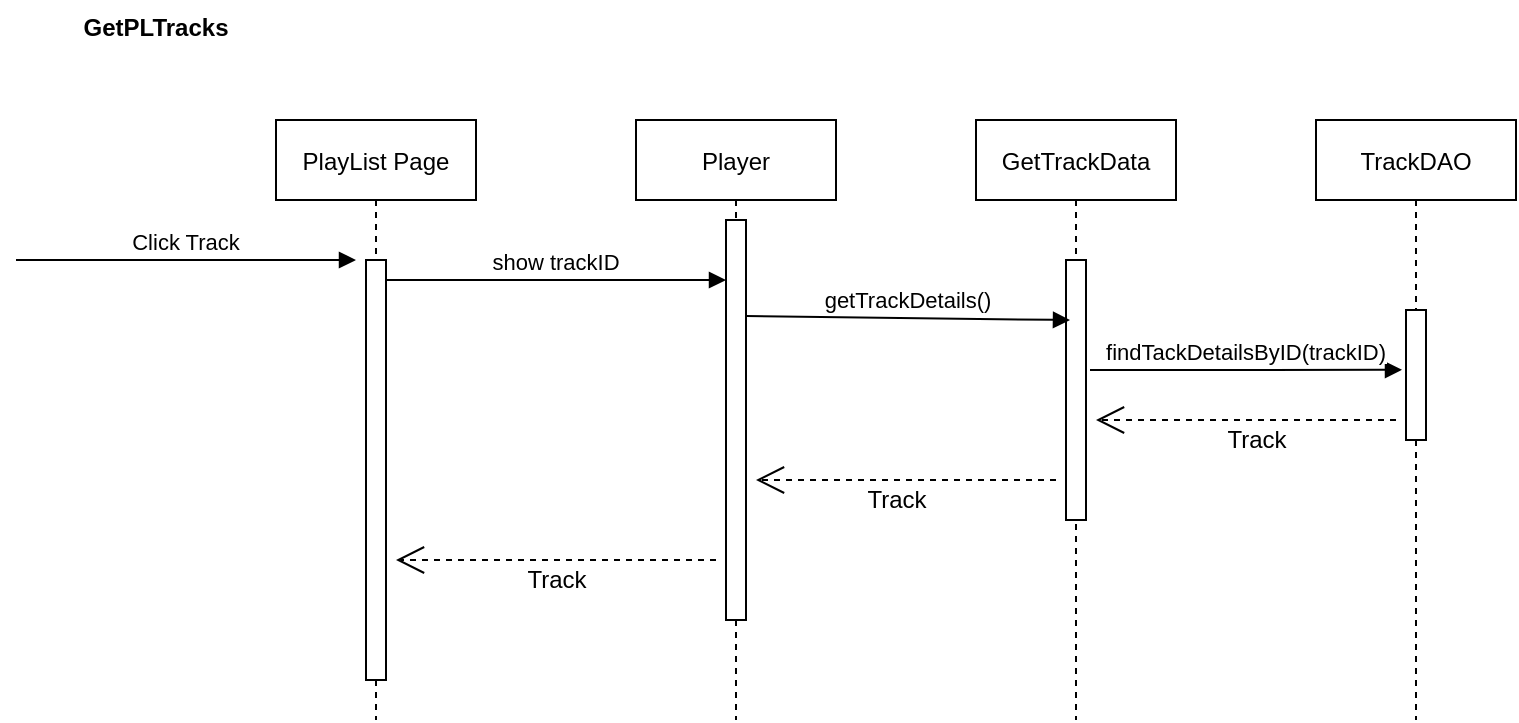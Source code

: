 <mxfile version="14.6.6"><diagram id="E4F5rJtw7npB7aPPq5Ol" name="Page-1"><mxGraphModel dx="1897" dy="488" grid="1" gridSize="10" guides="1" tooltips="1" connect="1" arrows="1" fold="1" page="1" pageScale="1" pageWidth="827" pageHeight="1169" math="0" shadow="0"><root><mxCell id="0"/><mxCell id="1" parent="0"/><mxCell id="H9UwZrE5BHC-aeVco4DP-87" value="GetPLTracks" style="text;align=center;fontStyle=1;verticalAlign=middle;spacingLeft=3;spacingRight=3;strokeColor=none;rotatable=0;points=[[0,0.5],[1,0.5]];portConstraint=eastwest;" vertex="1" parent="1"><mxGeometry x="30" y="30" width="80" height="26" as="geometry"/></mxCell><mxCell id="H9UwZrE5BHC-aeVco4DP-96" value="PlayList Page" style="shape=umlLifeline;perimeter=lifelinePerimeter;container=1;collapsible=0;recursiveResize=0;rounded=0;shadow=0;strokeWidth=1;" vertex="1" parent="1"><mxGeometry x="130" y="90" width="100" height="300" as="geometry"/></mxCell><mxCell id="H9UwZrE5BHC-aeVco4DP-97" value="" style="points=[];perimeter=orthogonalPerimeter;rounded=0;shadow=0;strokeWidth=1;" vertex="1" parent="H9UwZrE5BHC-aeVco4DP-96"><mxGeometry x="45" y="70" width="10" height="210" as="geometry"/></mxCell><mxCell id="H9UwZrE5BHC-aeVco4DP-100" value="Player" style="shape=umlLifeline;perimeter=lifelinePerimeter;container=1;collapsible=0;recursiveResize=0;rounded=0;shadow=0;strokeWidth=1;" vertex="1" parent="1"><mxGeometry x="310" y="90" width="100" height="300" as="geometry"/></mxCell><mxCell id="H9UwZrE5BHC-aeVco4DP-101" value="" style="points=[];perimeter=orthogonalPerimeter;rounded=0;shadow=0;strokeWidth=1;" vertex="1" parent="H9UwZrE5BHC-aeVco4DP-100"><mxGeometry x="45" y="50" width="10" height="200" as="geometry"/></mxCell><mxCell id="H9UwZrE5BHC-aeVco4DP-103" value="show trackID" style="verticalAlign=bottom;endArrow=block;shadow=0;strokeWidth=1;" edge="1" parent="1" source="H9UwZrE5BHC-aeVco4DP-97" target="H9UwZrE5BHC-aeVco4DP-101"><mxGeometry relative="1" as="geometry"><mxPoint x="285" y="170" as="sourcePoint"/><Array as="points"><mxPoint x="250" y="170"/></Array></mxGeometry></mxCell><mxCell id="H9UwZrE5BHC-aeVco4DP-106" value="GetTrackData" style="shape=umlLifeline;perimeter=lifelinePerimeter;container=1;collapsible=0;recursiveResize=0;rounded=0;shadow=0;strokeWidth=1;" vertex="1" parent="1"><mxGeometry x="480" y="90" width="100" height="300" as="geometry"/></mxCell><mxCell id="H9UwZrE5BHC-aeVco4DP-107" value="" style="points=[];perimeter=orthogonalPerimeter;rounded=0;shadow=0;strokeWidth=1;" vertex="1" parent="H9UwZrE5BHC-aeVco4DP-106"><mxGeometry x="45" y="70" width="10" height="130" as="geometry"/></mxCell><mxCell id="H9UwZrE5BHC-aeVco4DP-108" value="TrackDAO" style="shape=umlLifeline;perimeter=lifelinePerimeter;container=1;collapsible=0;recursiveResize=0;rounded=0;shadow=0;strokeWidth=1;" vertex="1" parent="1"><mxGeometry x="650" y="90" width="100" height="300" as="geometry"/></mxCell><mxCell id="H9UwZrE5BHC-aeVco4DP-109" value="" style="points=[];perimeter=orthogonalPerimeter;rounded=0;shadow=0;strokeWidth=1;" vertex="1" parent="H9UwZrE5BHC-aeVco4DP-108"><mxGeometry x="45" y="95" width="10" height="65" as="geometry"/></mxCell><mxCell id="H9UwZrE5BHC-aeVco4DP-118" value="getTrackDetails()" style="verticalAlign=bottom;endArrow=block;shadow=0;strokeWidth=1;entryX=0.2;entryY=0.231;entryDx=0;entryDy=0;entryPerimeter=0;exitX=1;exitY=0.24;exitDx=0;exitDy=0;exitPerimeter=0;" edge="1" parent="1" source="H9UwZrE5BHC-aeVco4DP-101" target="H9UwZrE5BHC-aeVco4DP-107"><mxGeometry relative="1" as="geometry"><mxPoint x="370" y="190" as="sourcePoint"/><mxPoint x="520" y="190" as="targetPoint"/><Array as="points"/></mxGeometry></mxCell><mxCell id="H9UwZrE5BHC-aeVco4DP-119" value="findTackDetailsByID(trackID)" style="verticalAlign=bottom;endArrow=block;shadow=0;strokeWidth=1;entryX=-0.2;entryY=0.46;entryDx=0;entryDy=0;entryPerimeter=0;exitX=1.2;exitY=0.423;exitDx=0;exitDy=0;exitPerimeter=0;" edge="1" parent="1" source="H9UwZrE5BHC-aeVco4DP-107" target="H9UwZrE5BHC-aeVco4DP-109"><mxGeometry relative="1" as="geometry"><mxPoint x="540" y="211" as="sourcePoint"/><mxPoint x="702" y="210" as="targetPoint"/><Array as="points"/></mxGeometry></mxCell><mxCell id="H9UwZrE5BHC-aeVco4DP-120" value="" style="endArrow=open;endSize=12;dashed=1;html=1;" edge="1" parent="1"><mxGeometry width="160" relative="1" as="geometry"><mxPoint x="690" y="240" as="sourcePoint"/><mxPoint x="540" y="240" as="targetPoint"/></mxGeometry></mxCell><mxCell id="H9UwZrE5BHC-aeVco4DP-121" value="" style="endArrow=open;endSize=12;dashed=1;html=1;" edge="1" parent="1"><mxGeometry width="160" relative="1" as="geometry"><mxPoint x="520" y="270" as="sourcePoint"/><mxPoint x="370" y="270" as="targetPoint"/><Array as="points"><mxPoint x="430" y="270"/></Array></mxGeometry></mxCell><mxCell id="H9UwZrE5BHC-aeVco4DP-122" value="" style="endArrow=open;endSize=12;dashed=1;html=1;" edge="1" parent="1"><mxGeometry width="160" relative="1" as="geometry"><mxPoint x="350" y="310" as="sourcePoint"/><mxPoint x="190" y="310" as="targetPoint"/><Array as="points"><mxPoint x="260" y="310"/></Array></mxGeometry></mxCell><mxCell id="H9UwZrE5BHC-aeVco4DP-127" value="Click Track" style="verticalAlign=bottom;endArrow=block;shadow=0;strokeWidth=1;" edge="1" parent="1"><mxGeometry relative="1" as="geometry"><mxPoint y="160" as="sourcePoint"/><mxPoint x="170" y="160" as="targetPoint"/><Array as="points"><mxPoint x="65" y="160"/></Array></mxGeometry></mxCell><mxCell id="H9UwZrE5BHC-aeVco4DP-128" value="Track" style="text;html=1;align=center;verticalAlign=middle;resizable=0;points=[];autosize=1;strokeColor=none;" vertex="1" parent="1"><mxGeometry x="595" y="240" width="50" height="20" as="geometry"/></mxCell><mxCell id="H9UwZrE5BHC-aeVco4DP-129" value="Track" style="text;html=1;align=center;verticalAlign=middle;resizable=0;points=[];autosize=1;strokeColor=none;" vertex="1" parent="1"><mxGeometry x="415" y="270" width="50" height="20" as="geometry"/></mxCell><mxCell id="H9UwZrE5BHC-aeVco4DP-130" value="Track" style="text;html=1;align=center;verticalAlign=middle;resizable=0;points=[];autosize=1;strokeColor=none;" vertex="1" parent="1"><mxGeometry x="245" y="310" width="50" height="20" as="geometry"/></mxCell></root></mxGraphModel></diagram></mxfile>

